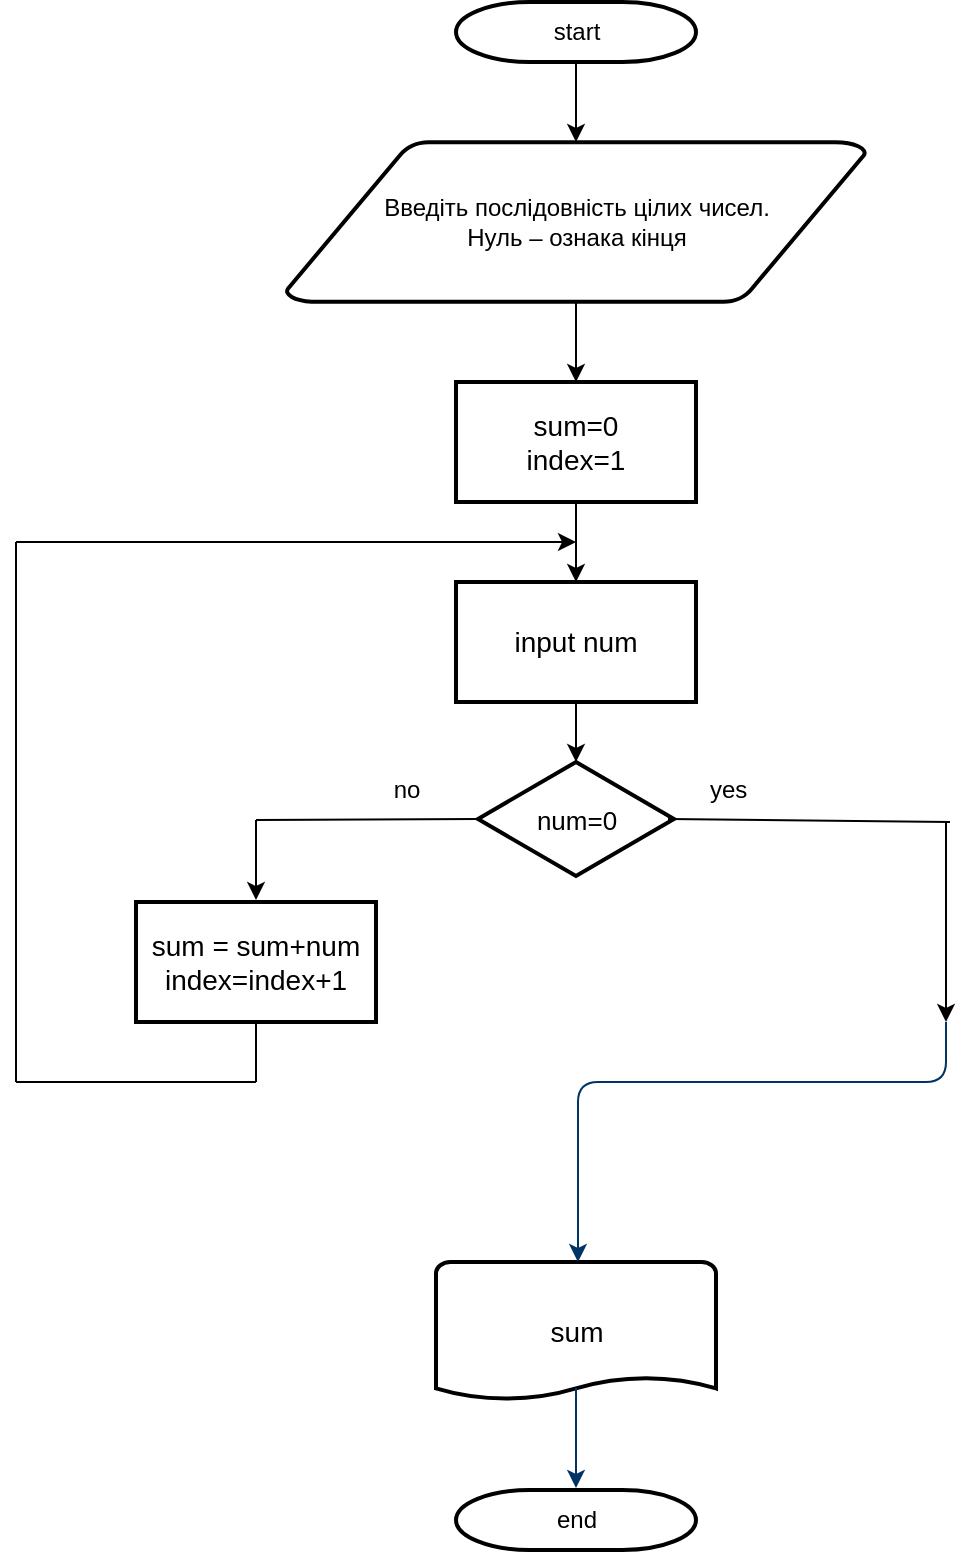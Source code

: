 <mxfile version="25.0.2">
  <diagram id="6a731a19-8d31-9384-78a2-239565b7b9f0" name="Page-1">
    <mxGraphModel dx="1036" dy="1441" grid="1" gridSize="10" guides="1" tooltips="1" connect="1" arrows="1" fold="1" page="1" pageScale="1" pageWidth="1169" pageHeight="827" background="none" math="0" shadow="0">
      <root>
        <mxCell id="0" />
        <mxCell id="1" parent="0" />
        <mxCell id="uiT4X_U9A4_dC6AxOygB-45" value="" style="edgeStyle=orthogonalEdgeStyle;rounded=0;orthogonalLoop=1;jettySize=auto;html=1;" edge="1" parent="1" source="2" target="3">
          <mxGeometry relative="1" as="geometry" />
        </mxCell>
        <mxCell id="2" value="start" style="shape=mxgraph.flowchart.terminator;strokeWidth=2;gradientColor=none;gradientDirection=north;fontStyle=0;html=1;" parent="1" vertex="1">
          <mxGeometry x="260" y="-140" width="120" height="30" as="geometry" />
        </mxCell>
        <mxCell id="uiT4X_U9A4_dC6AxOygB-46" value="" style="edgeStyle=orthogonalEdgeStyle;rounded=0;orthogonalLoop=1;jettySize=auto;html=1;" edge="1" parent="1" source="3" target="uiT4X_U9A4_dC6AxOygB-42">
          <mxGeometry relative="1" as="geometry" />
        </mxCell>
        <mxCell id="3" value="Введіть послідовність цілих чисел.&lt;div&gt;Нуль – ознака кінця&lt;/div&gt;" style="shape=mxgraph.flowchart.data;strokeWidth=2;gradientColor=none;gradientDirection=north;fontStyle=0;html=1;" parent="1" vertex="1">
          <mxGeometry x="175" y="-70" width="290" height="80" as="geometry" />
        </mxCell>
        <mxCell id="6" value="&lt;font style=&quot;font-size: 13px;&quot;&gt;num=0&lt;/font&gt;" style="shape=mxgraph.flowchart.decision;strokeWidth=2;gradientColor=none;gradientDirection=north;fontStyle=0;html=1;" parent="1" vertex="1">
          <mxGeometry x="271" y="240" width="98" height="57" as="geometry" />
        </mxCell>
        <mxCell id="11" value="yes" style="text;fontStyle=0;html=1;strokeColor=none;gradientColor=none;fillColor=none;strokeWidth=2;" parent="1" vertex="1">
          <mxGeometry x="385" y="240" width="40" height="26" as="geometry" />
        </mxCell>
        <mxCell id="14" value="no" style="text;fontStyle=0;html=1;strokeColor=none;gradientColor=none;fillColor=none;strokeWidth=2;align=center;" parent="1" vertex="1">
          <mxGeometry x="215" y="240" width="40" height="26" as="geometry" />
        </mxCell>
        <mxCell id="15" value="&lt;span style=&quot;font-size: 14px; text-wrap: wrap; background-color: rgb(255, 255, 255);&quot;&gt;sum&lt;/span&gt;" style="shape=mxgraph.flowchart.document;strokeWidth=2;gradientColor=none;gradientDirection=north;fontStyle=0;html=1;" parent="1" vertex="1">
          <mxGeometry x="250" y="490" width="140" height="70" as="geometry" />
        </mxCell>
        <mxCell id="17" value="" style="edgeStyle=elbowEdgeStyle;elbow=horizontal;fontStyle=1;strokeColor=#003366;strokeWidth=1;html=1;" parent="1" edge="1">
          <mxGeometry width="100" height="100" as="geometry">
            <mxPoint x="320" y="553" as="sourcePoint" />
            <mxPoint x="320" y="603" as="targetPoint" />
          </mxGeometry>
        </mxCell>
        <mxCell id="36" value="" style="edgeStyle=elbowEdgeStyle;elbow=vertical;exitX=0.5;exitY=1;fontStyle=1;strokeColor=#003366;strokeWidth=1;html=1;exitDx=0;exitDy=0;" parent="1" edge="1">
          <mxGeometry width="100" height="100" as="geometry">
            <mxPoint x="505" y="370" as="sourcePoint" />
            <mxPoint x="321" y="490" as="targetPoint" />
            <Array as="points">
              <mxPoint x="491" y="400" />
            </Array>
          </mxGeometry>
        </mxCell>
        <mxCell id="40" value="end" style="shape=mxgraph.flowchart.terminator;strokeWidth=2;gradientColor=none;gradientDirection=north;fontStyle=0;html=1;" parent="1" vertex="1">
          <mxGeometry x="260" y="604" width="120" height="30" as="geometry" />
        </mxCell>
        <mxCell id="C8AZ3fGaTY6AlgVWHh2w-57" value="" style="endArrow=none;html=1;rounded=0;exitX=1;exitY=0.5;exitDx=0;exitDy=0;exitPerimeter=0;" parent="1" edge="1">
          <mxGeometry width="50" height="50" relative="1" as="geometry">
            <mxPoint x="366" y="268.5" as="sourcePoint" />
            <mxPoint x="507" y="270" as="targetPoint" />
          </mxGeometry>
        </mxCell>
        <mxCell id="C8AZ3fGaTY6AlgVWHh2w-58" value="" style="endArrow=none;html=1;rounded=0;entryX=0;entryY=0.5;entryDx=0;entryDy=0;entryPerimeter=0;" parent="1" target="6" edge="1">
          <mxGeometry width="50" height="50" relative="1" as="geometry">
            <mxPoint x="160" y="269" as="sourcePoint" />
            <mxPoint x="550" y="280" as="targetPoint" />
          </mxGeometry>
        </mxCell>
        <mxCell id="C8AZ3fGaTY6AlgVWHh2w-60" value="&lt;span style=&quot;font-size: 14px; background-color: rgb(255, 255, 255);&quot;&gt;sum = sum+num&lt;/span&gt;&lt;div&gt;&lt;span style=&quot;font-size: 14px; background-color: rgb(255, 255, 255);&quot;&gt;index=index+1&lt;/span&gt;&lt;/div&gt;" style="rounded=0;whiteSpace=wrap;html=1;strokeWidth=2;" parent="1" vertex="1">
          <mxGeometry x="100" y="310" width="120" height="60" as="geometry" />
        </mxCell>
        <mxCell id="C8AZ3fGaTY6AlgVWHh2w-61" value="" style="endArrow=classic;html=1;rounded=0;entryX=0.5;entryY=0;entryDx=0;entryDy=0;" parent="1" edge="1">
          <mxGeometry width="50" height="50" relative="1" as="geometry">
            <mxPoint x="160" y="269" as="sourcePoint" />
            <mxPoint x="160" y="309" as="targetPoint" />
          </mxGeometry>
        </mxCell>
        <mxCell id="C8AZ3fGaTY6AlgVWHh2w-63" value="" style="endArrow=classic;html=1;rounded=0;" parent="1" edge="1">
          <mxGeometry width="50" height="50" relative="1" as="geometry">
            <mxPoint x="505" y="270" as="sourcePoint" />
            <mxPoint x="505" y="370" as="targetPoint" />
          </mxGeometry>
        </mxCell>
        <mxCell id="C8AZ3fGaTY6AlgVWHh2w-65" value="" style="endArrow=none;html=1;rounded=0;entryX=0.5;entryY=1;entryDx=0;entryDy=0;" parent="1" target="C8AZ3fGaTY6AlgVWHh2w-60" edge="1">
          <mxGeometry width="50" height="50" relative="1" as="geometry">
            <mxPoint x="160" y="400" as="sourcePoint" />
            <mxPoint x="550" y="420" as="targetPoint" />
          </mxGeometry>
        </mxCell>
        <mxCell id="C8AZ3fGaTY6AlgVWHh2w-66" value="" style="endArrow=none;html=1;rounded=0;" parent="1" edge="1">
          <mxGeometry width="50" height="50" relative="1" as="geometry">
            <mxPoint x="160" y="400" as="sourcePoint" />
            <mxPoint x="40" y="400" as="targetPoint" />
          </mxGeometry>
        </mxCell>
        <mxCell id="uiT4X_U9A4_dC6AxOygB-47" value="" style="edgeStyle=orthogonalEdgeStyle;rounded=0;orthogonalLoop=1;jettySize=auto;html=1;" edge="1" parent="1" source="uiT4X_U9A4_dC6AxOygB-42" target="uiT4X_U9A4_dC6AxOygB-44">
          <mxGeometry relative="1" as="geometry" />
        </mxCell>
        <mxCell id="uiT4X_U9A4_dC6AxOygB-42" value="&lt;span style=&quot;font-size: 14px; background-color: rgb(255, 255, 255);&quot;&gt;sum=0&lt;/span&gt;&lt;div&gt;&lt;span style=&quot;font-size: 14px; background-color: rgb(255, 255, 255);&quot;&gt;index=1&lt;/span&gt;&lt;/div&gt;" style="rounded=0;whiteSpace=wrap;html=1;strokeWidth=2;" vertex="1" parent="1">
          <mxGeometry x="260" y="50" width="120" height="60" as="geometry" />
        </mxCell>
        <mxCell id="uiT4X_U9A4_dC6AxOygB-48" value="" style="edgeStyle=orthogonalEdgeStyle;rounded=0;orthogonalLoop=1;jettySize=auto;html=1;" edge="1" parent="1" source="uiT4X_U9A4_dC6AxOygB-44" target="6">
          <mxGeometry relative="1" as="geometry" />
        </mxCell>
        <mxCell id="uiT4X_U9A4_dC6AxOygB-44" value="&lt;span style=&quot;font-size: 14px; background-color: rgb(255, 255, 255);&quot;&gt;input num&lt;/span&gt;" style="rounded=0;whiteSpace=wrap;html=1;strokeWidth=2;" vertex="1" parent="1">
          <mxGeometry x="260" y="150" width="120" height="60" as="geometry" />
        </mxCell>
        <mxCell id="uiT4X_U9A4_dC6AxOygB-49" value="" style="endArrow=none;html=1;rounded=0;" edge="1" parent="1">
          <mxGeometry width="50" height="50" relative="1" as="geometry">
            <mxPoint x="40" y="400" as="sourcePoint" />
            <mxPoint x="40" y="130" as="targetPoint" />
          </mxGeometry>
        </mxCell>
        <mxCell id="uiT4X_U9A4_dC6AxOygB-51" value="" style="endArrow=classic;html=1;rounded=0;" edge="1" parent="1">
          <mxGeometry width="50" height="50" relative="1" as="geometry">
            <mxPoint x="40" y="130" as="sourcePoint" />
            <mxPoint x="320" y="130" as="targetPoint" />
          </mxGeometry>
        </mxCell>
      </root>
    </mxGraphModel>
  </diagram>
</mxfile>
